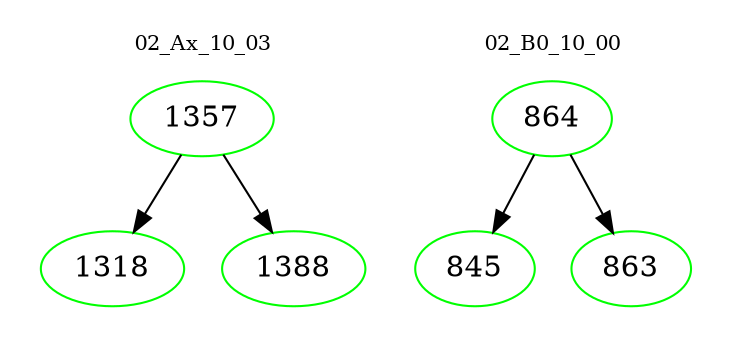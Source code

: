 digraph{
subgraph cluster_0 {
color = white
label = "02_Ax_10_03";
fontsize=10;
T0_1357 [label="1357", color="green"]
T0_1357 -> T0_1318 [color="black"]
T0_1318 [label="1318", color="green"]
T0_1357 -> T0_1388 [color="black"]
T0_1388 [label="1388", color="green"]
}
subgraph cluster_1 {
color = white
label = "02_B0_10_00";
fontsize=10;
T1_864 [label="864", color="green"]
T1_864 -> T1_845 [color="black"]
T1_845 [label="845", color="green"]
T1_864 -> T1_863 [color="black"]
T1_863 [label="863", color="green"]
}
}
